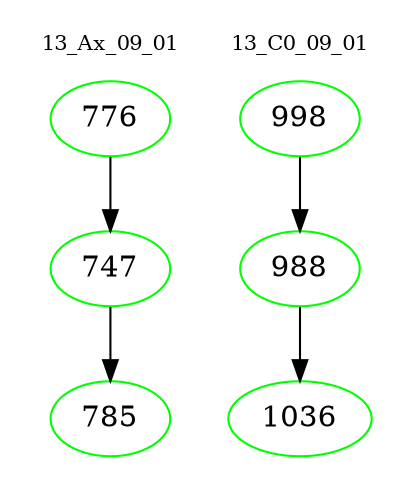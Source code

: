 digraph{
subgraph cluster_0 {
color = white
label = "13_Ax_09_01";
fontsize=10;
T0_776 [label="776", color="green"]
T0_776 -> T0_747 [color="black"]
T0_747 [label="747", color="green"]
T0_747 -> T0_785 [color="black"]
T0_785 [label="785", color="green"]
}
subgraph cluster_1 {
color = white
label = "13_C0_09_01";
fontsize=10;
T1_998 [label="998", color="green"]
T1_998 -> T1_988 [color="black"]
T1_988 [label="988", color="green"]
T1_988 -> T1_1036 [color="black"]
T1_1036 [label="1036", color="green"]
}
}
